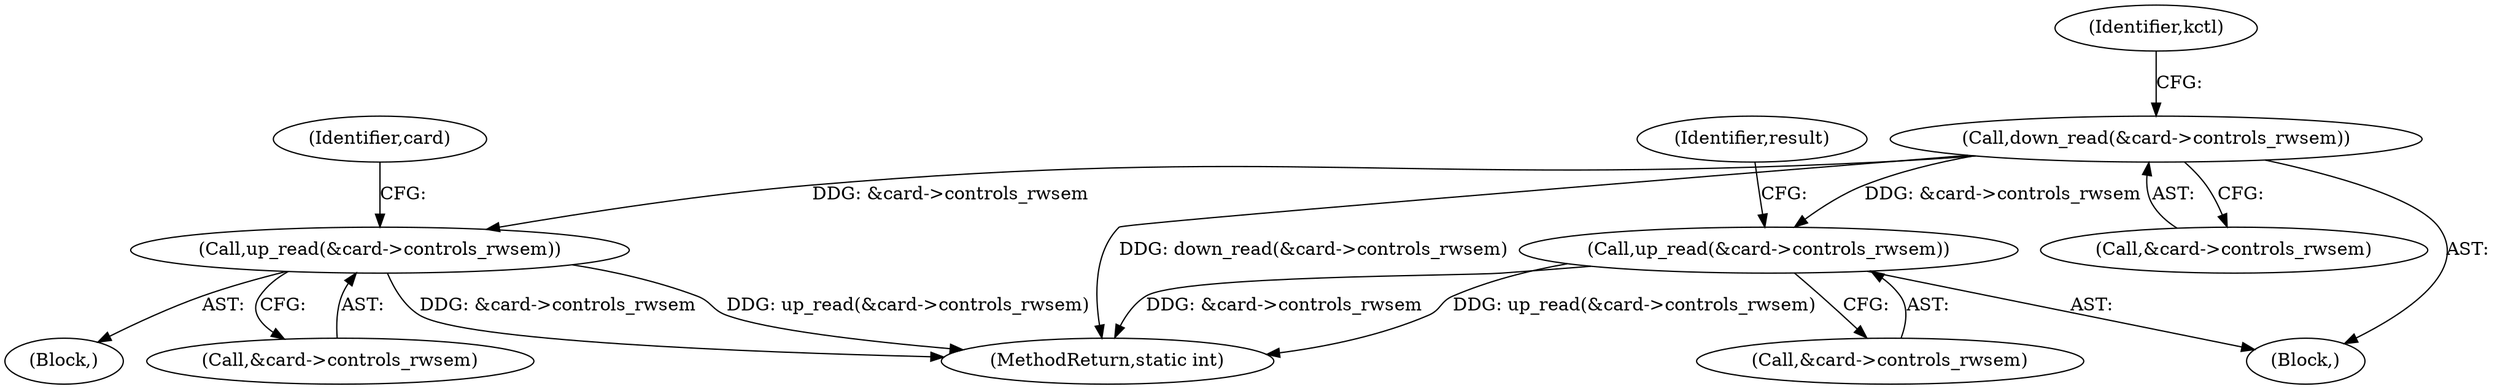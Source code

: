 digraph "0_linux_fd9f26e4eca5d08a27d12c0933fceef76ed9663d_0@API" {
"1000109" [label="(Call,down_read(&card->controls_rwsem))"];
"1000204" [label="(Call,up_read(&card->controls_rwsem))"];
"1000216" [label="(Call,up_read(&card->controls_rwsem))"];
"1000217" [label="(Call,&card->controls_rwsem)"];
"1000197" [label="(Block,)"];
"1000223" [label="(MethodReturn,static int)"];
"1000104" [label="(Block,)"];
"1000216" [label="(Call,up_read(&card->controls_rwsem))"];
"1000110" [label="(Call,&card->controls_rwsem)"];
"1000115" [label="(Identifier,kctl)"];
"1000109" [label="(Call,down_read(&card->controls_rwsem))"];
"1000205" [label="(Call,&card->controls_rwsem)"];
"1000210" [label="(Identifier,card)"];
"1000222" [label="(Identifier,result)"];
"1000204" [label="(Call,up_read(&card->controls_rwsem))"];
"1000109" -> "1000104"  [label="AST: "];
"1000109" -> "1000110"  [label="CFG: "];
"1000110" -> "1000109"  [label="AST: "];
"1000115" -> "1000109"  [label="CFG: "];
"1000109" -> "1000223"  [label="DDG: down_read(&card->controls_rwsem)"];
"1000109" -> "1000204"  [label="DDG: &card->controls_rwsem"];
"1000109" -> "1000216"  [label="DDG: &card->controls_rwsem"];
"1000204" -> "1000197"  [label="AST: "];
"1000204" -> "1000205"  [label="CFG: "];
"1000205" -> "1000204"  [label="AST: "];
"1000210" -> "1000204"  [label="CFG: "];
"1000204" -> "1000223"  [label="DDG: &card->controls_rwsem"];
"1000204" -> "1000223"  [label="DDG: up_read(&card->controls_rwsem)"];
"1000216" -> "1000104"  [label="AST: "];
"1000216" -> "1000217"  [label="CFG: "];
"1000217" -> "1000216"  [label="AST: "];
"1000222" -> "1000216"  [label="CFG: "];
"1000216" -> "1000223"  [label="DDG: up_read(&card->controls_rwsem)"];
"1000216" -> "1000223"  [label="DDG: &card->controls_rwsem"];
}
